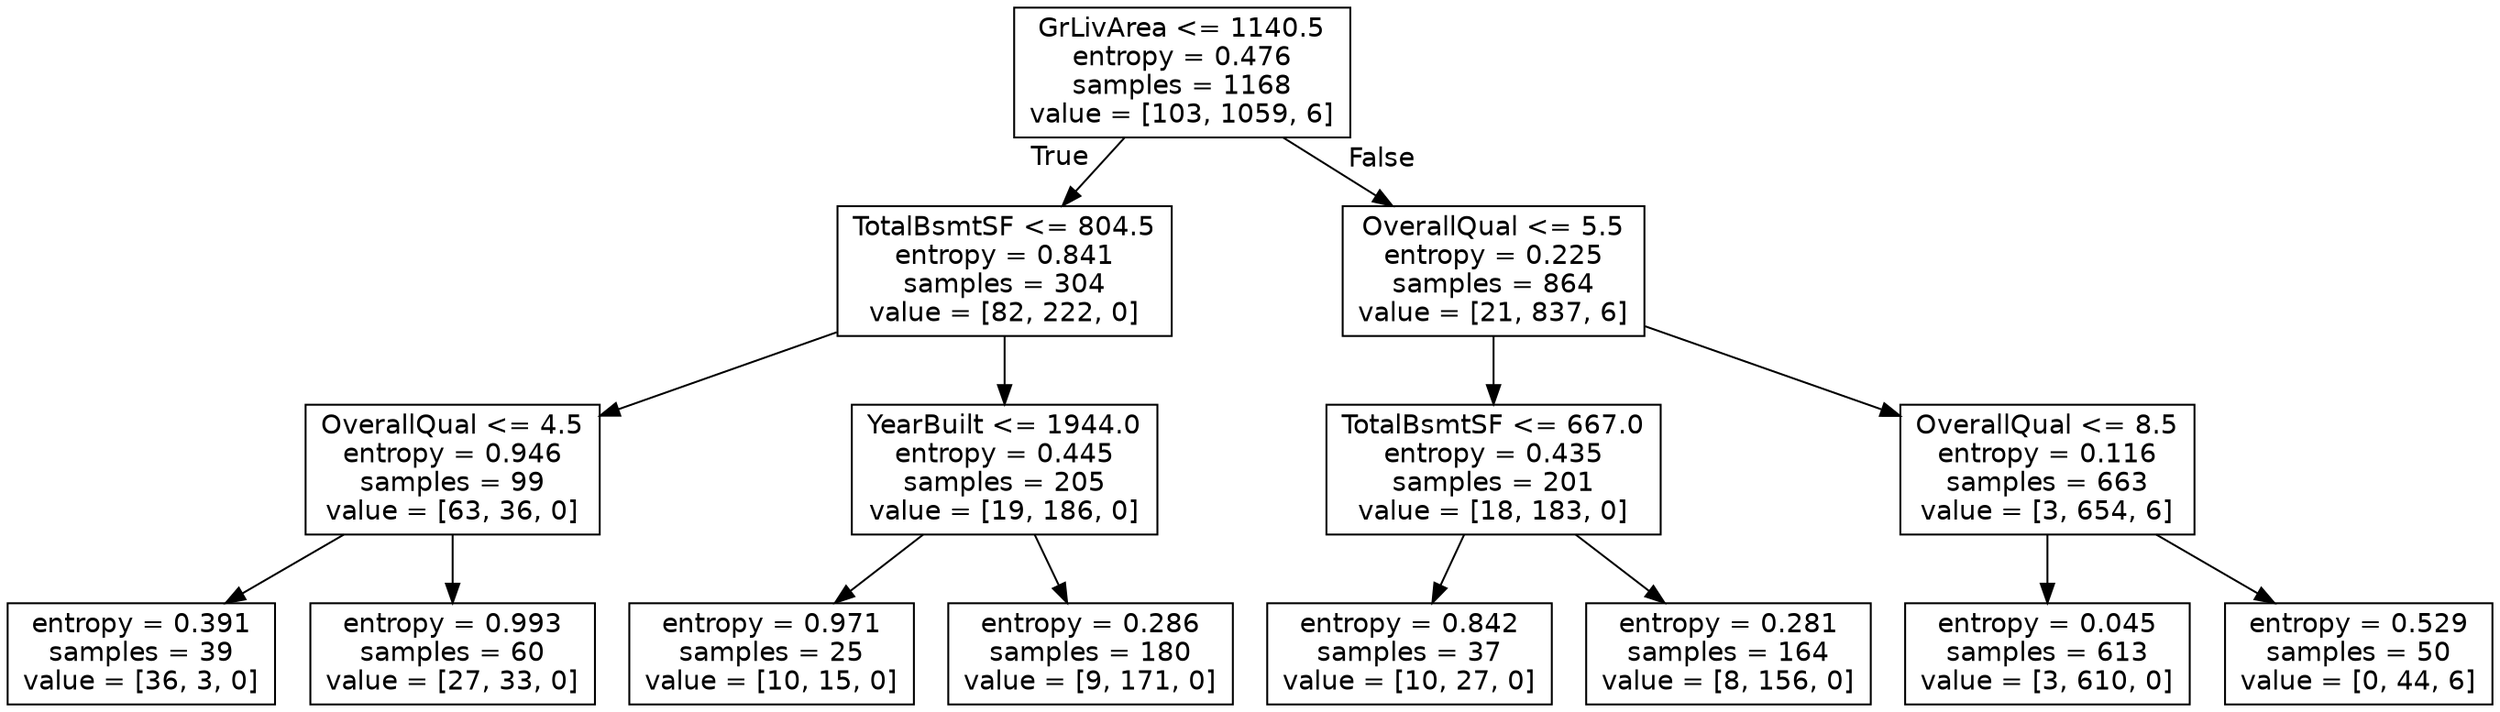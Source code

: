 digraph Tree {
node [shape=box, fontname="helvetica"] ;
edge [fontname="helvetica"] ;
0 [label="GrLivArea <= 1140.5\nentropy = 0.476\nsamples = 1168\nvalue = [103, 1059, 6]"] ;
1 [label="TotalBsmtSF <= 804.5\nentropy = 0.841\nsamples = 304\nvalue = [82, 222, 0]"] ;
0 -> 1 [labeldistance=2.5, labelangle=45, headlabel="True"] ;
2 [label="OverallQual <= 4.5\nentropy = 0.946\nsamples = 99\nvalue = [63, 36, 0]"] ;
1 -> 2 ;
3 [label="entropy = 0.391\nsamples = 39\nvalue = [36, 3, 0]"] ;
2 -> 3 ;
4 [label="entropy = 0.993\nsamples = 60\nvalue = [27, 33, 0]"] ;
2 -> 4 ;
5 [label="YearBuilt <= 1944.0\nentropy = 0.445\nsamples = 205\nvalue = [19, 186, 0]"] ;
1 -> 5 ;
6 [label="entropy = 0.971\nsamples = 25\nvalue = [10, 15, 0]"] ;
5 -> 6 ;
7 [label="entropy = 0.286\nsamples = 180\nvalue = [9, 171, 0]"] ;
5 -> 7 ;
8 [label="OverallQual <= 5.5\nentropy = 0.225\nsamples = 864\nvalue = [21, 837, 6]"] ;
0 -> 8 [labeldistance=2.5, labelangle=-45, headlabel="False"] ;
9 [label="TotalBsmtSF <= 667.0\nentropy = 0.435\nsamples = 201\nvalue = [18, 183, 0]"] ;
8 -> 9 ;
10 [label="entropy = 0.842\nsamples = 37\nvalue = [10, 27, 0]"] ;
9 -> 10 ;
11 [label="entropy = 0.281\nsamples = 164\nvalue = [8, 156, 0]"] ;
9 -> 11 ;
12 [label="OverallQual <= 8.5\nentropy = 0.116\nsamples = 663\nvalue = [3, 654, 6]"] ;
8 -> 12 ;
13 [label="entropy = 0.045\nsamples = 613\nvalue = [3, 610, 0]"] ;
12 -> 13 ;
14 [label="entropy = 0.529\nsamples = 50\nvalue = [0, 44, 6]"] ;
12 -> 14 ;
}